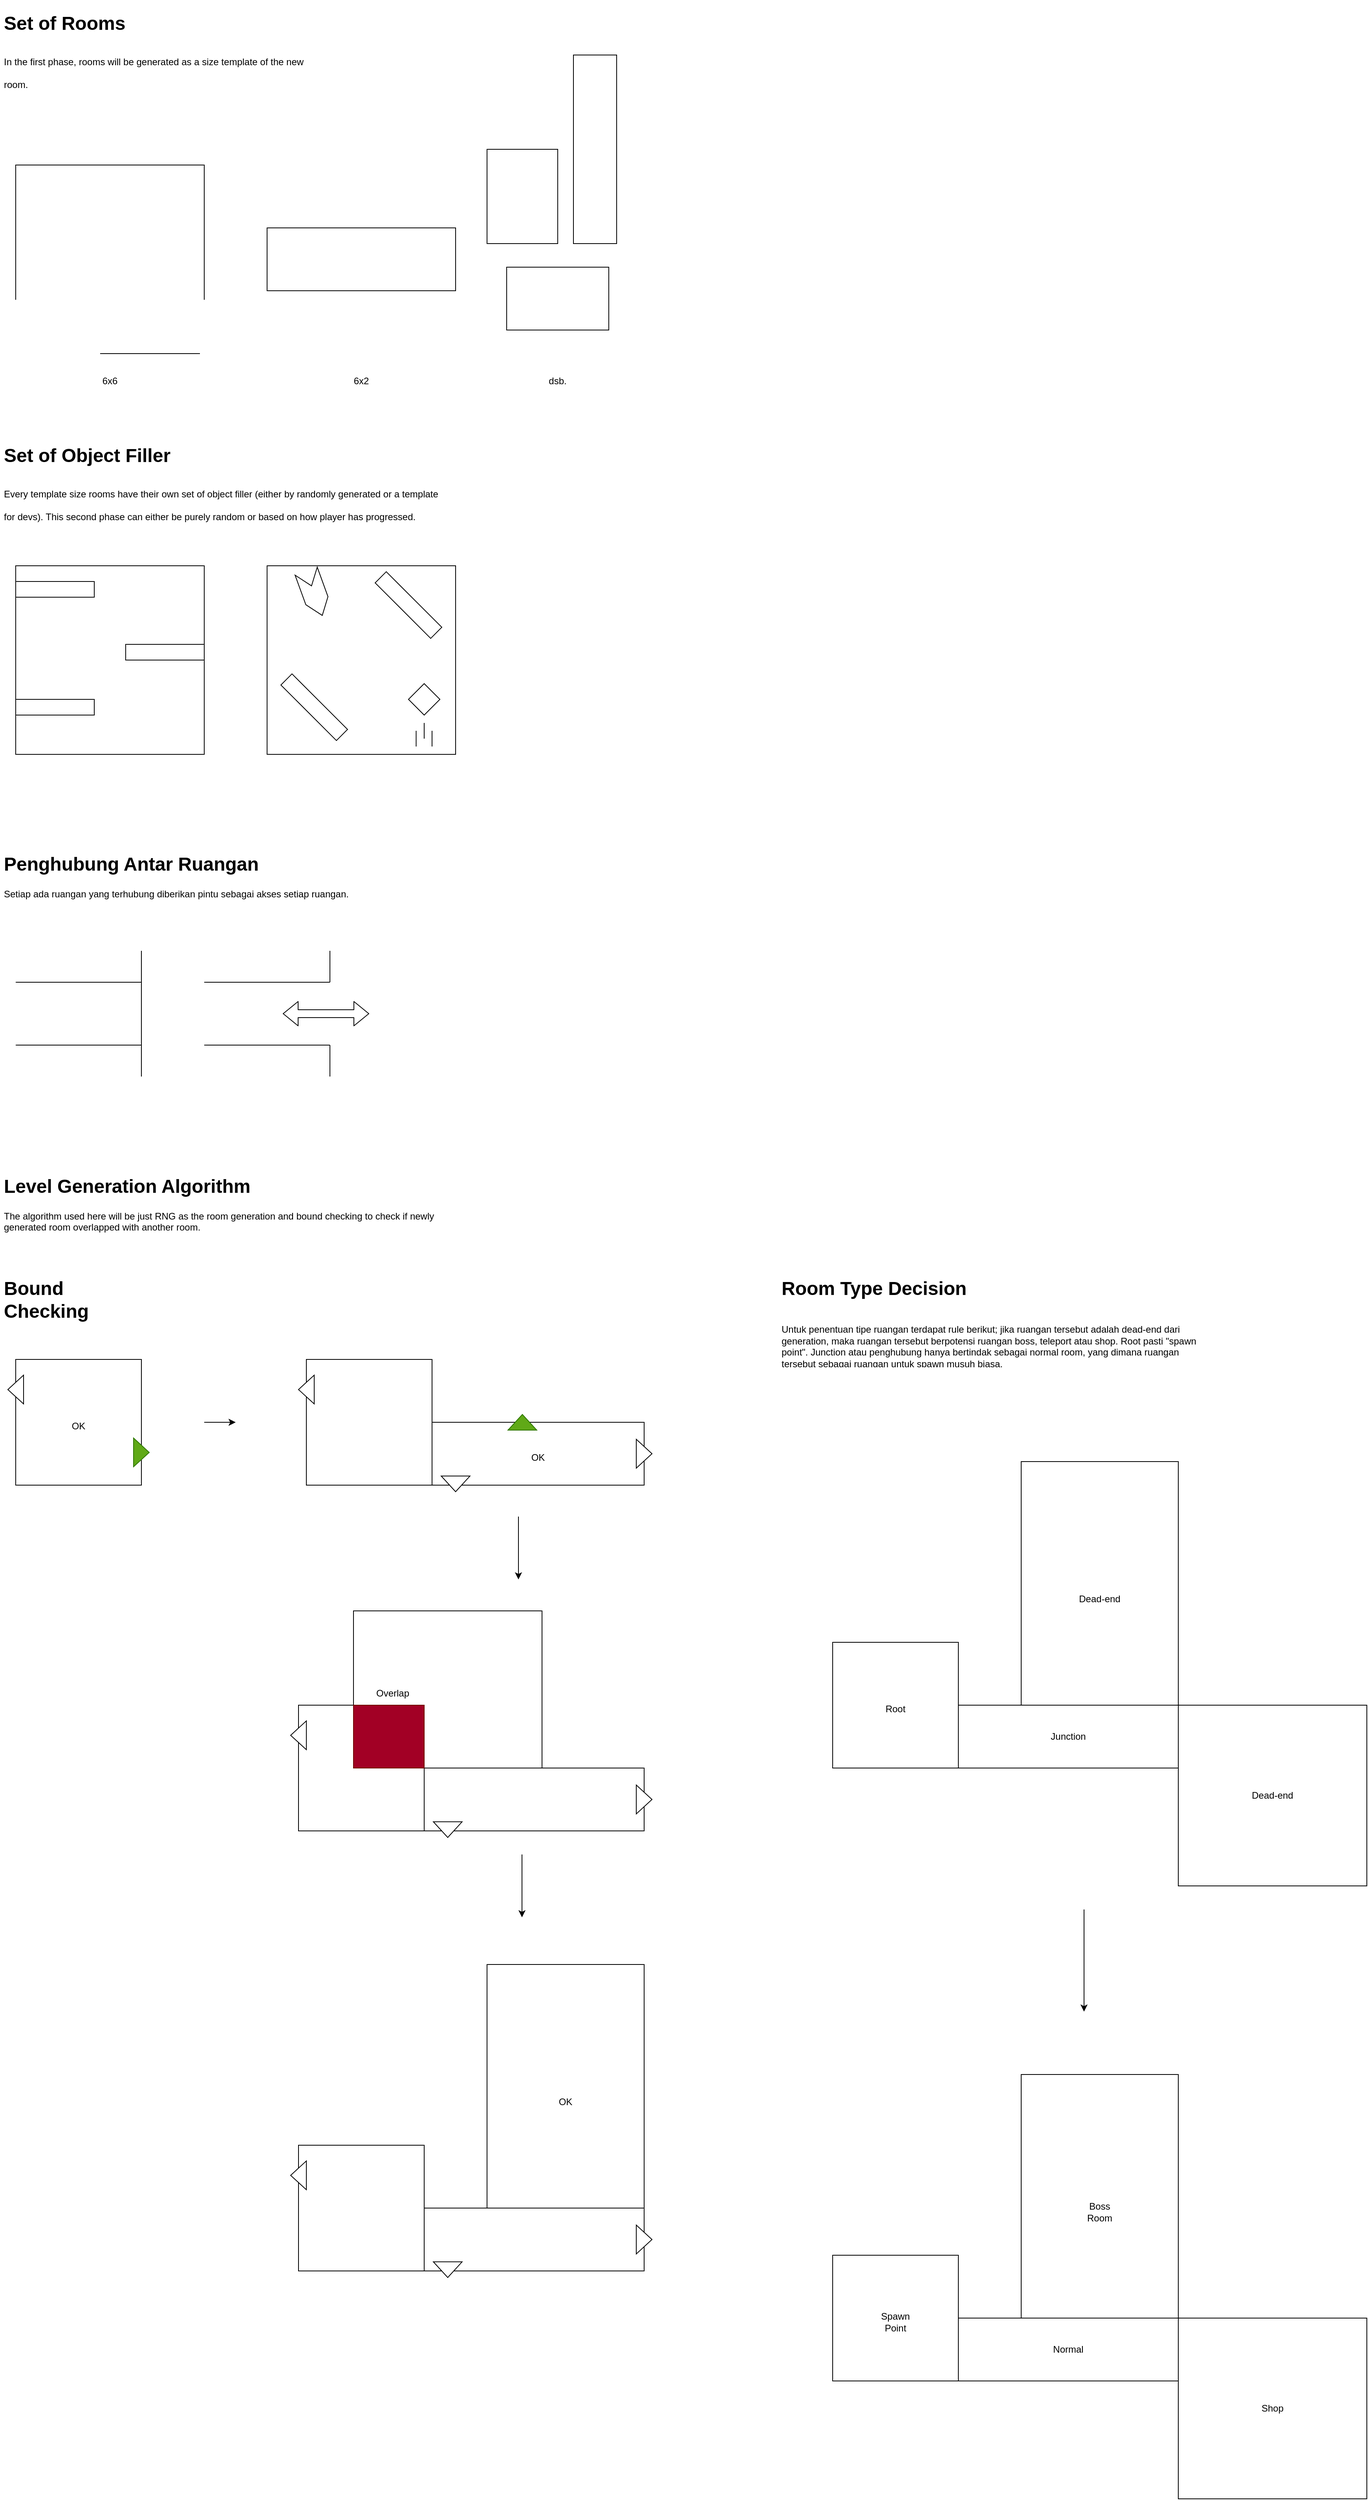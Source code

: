 <mxfile>
    <diagram id="C0MxbLPtkVUku916aWTQ" name="Page-1">
        <mxGraphModel dx="919" dy="819" grid="1" gridSize="10" guides="1" tooltips="1" connect="1" arrows="1" fold="1" page="1" pageScale="1" pageWidth="850" pageHeight="1100" math="0" shadow="0">
            <root>
                <mxCell id="0"/>
                <mxCell id="1" parent="0"/>
                <mxCell id="2" value="" style="rounded=0;whiteSpace=wrap;html=1;" parent="1" vertex="1">
                    <mxGeometry x="80" y="240" width="240" height="240" as="geometry"/>
                </mxCell>
                <mxCell id="3" value="&lt;h1&gt;&lt;span style=&quot;background-color: initial;&quot;&gt;Set of Rooms&lt;/span&gt;&lt;/h1&gt;&lt;h1&gt;&lt;span style=&quot;font-size: 12px; font-weight: 400;&quot;&gt;In the first phase, rooms will be generated as a size template of the new room.&lt;/span&gt;&lt;/h1&gt;" style="text;html=1;strokeColor=none;fillColor=none;spacing=5;spacingTop=-20;whiteSpace=wrap;overflow=hidden;rounded=0;" parent="1" vertex="1">
                    <mxGeometry x="60" y="40" width="410" height="120" as="geometry"/>
                </mxCell>
                <mxCell id="4" value="" style="rounded=0;whiteSpace=wrap;html=1;" parent="1" vertex="1">
                    <mxGeometry x="400" y="320" width="240" height="80" as="geometry"/>
                </mxCell>
                <mxCell id="5" value="6x6" style="text;html=1;strokeColor=none;fillColor=none;align=center;verticalAlign=middle;whiteSpace=wrap;rounded=0;" parent="1" vertex="1">
                    <mxGeometry x="170" y="500" width="60" height="30" as="geometry"/>
                </mxCell>
                <mxCell id="6" value="6x2" style="text;html=1;strokeColor=none;fillColor=none;align=center;verticalAlign=middle;whiteSpace=wrap;rounded=0;" parent="1" vertex="1">
                    <mxGeometry x="490" y="500" width="60" height="30" as="geometry"/>
                </mxCell>
                <mxCell id="8" value="dsb." style="text;html=1;strokeColor=none;fillColor=none;align=center;verticalAlign=middle;whiteSpace=wrap;rounded=0;" parent="1" vertex="1">
                    <mxGeometry x="740" y="500" width="60" height="30" as="geometry"/>
                </mxCell>
                <mxCell id="9" value="" style="rounded=0;whiteSpace=wrap;html=1;" parent="1" vertex="1">
                    <mxGeometry x="680" y="220" width="90" height="120" as="geometry"/>
                </mxCell>
                <mxCell id="10" value="" style="rounded=0;whiteSpace=wrap;html=1;" parent="1" vertex="1">
                    <mxGeometry x="705" y="370" width="130" height="80" as="geometry"/>
                </mxCell>
                <mxCell id="11" value="" style="rounded=0;whiteSpace=wrap;html=1;" parent="1" vertex="1">
                    <mxGeometry x="790" y="100" width="55" height="240" as="geometry"/>
                </mxCell>
                <mxCell id="13" value="&lt;h1&gt;&lt;span style=&quot;background-color: initial;&quot;&gt;Set of Object Filler&lt;/span&gt;&lt;/h1&gt;&lt;h1&gt;&lt;span style=&quot;background-color: initial; font-size: 12px; font-weight: normal;&quot;&gt;Every template size rooms have their own set of object filler (either by randomly generated or a template for devs). This second phase can either be purely random or based on how player has progressed.&lt;/span&gt;&lt;/h1&gt;" style="text;html=1;strokeColor=none;fillColor=none;spacing=5;spacingTop=-20;whiteSpace=wrap;overflow=hidden;rounded=0;" parent="1" vertex="1">
                    <mxGeometry x="60" y="590" width="570" height="120" as="geometry"/>
                </mxCell>
                <mxCell id="14" value="" style="rounded=0;whiteSpace=wrap;html=1;" parent="1" vertex="1">
                    <mxGeometry x="80" y="750" width="240" height="240" as="geometry"/>
                </mxCell>
                <mxCell id="15" value="" style="rounded=0;whiteSpace=wrap;html=1;" parent="1" vertex="1">
                    <mxGeometry x="400" y="750" width="240" height="240" as="geometry"/>
                </mxCell>
                <mxCell id="16" value="" style="rounded=0;whiteSpace=wrap;html=1;" parent="1" vertex="1">
                    <mxGeometry x="80" y="920" width="100" height="20" as="geometry"/>
                </mxCell>
                <mxCell id="17" value="" style="rounded=0;whiteSpace=wrap;html=1;" parent="1" vertex="1">
                    <mxGeometry x="220" y="850" width="100" height="20" as="geometry"/>
                </mxCell>
                <mxCell id="18" value="" style="rounded=0;whiteSpace=wrap;html=1;" parent="1" vertex="1">
                    <mxGeometry x="80" y="770" width="100" height="20" as="geometry"/>
                </mxCell>
                <mxCell id="19" value="" style="rounded=0;whiteSpace=wrap;html=1;rotation=45;" parent="1" vertex="1">
                    <mxGeometry x="410" y="920" width="100" height="20" as="geometry"/>
                </mxCell>
                <mxCell id="20" value="" style="rounded=0;whiteSpace=wrap;html=1;rotation=45;" parent="1" vertex="1">
                    <mxGeometry x="530" y="790" width="100" height="20" as="geometry"/>
                </mxCell>
                <mxCell id="22" value="" style="shape=step;perimeter=stepPerimeter;whiteSpace=wrap;html=1;fixedSize=1;rotation=70;" parent="1" vertex="1">
                    <mxGeometry x="430" y="770" width="60" height="30" as="geometry"/>
                </mxCell>
                <mxCell id="23" value="" style="rhombus;whiteSpace=wrap;html=1;" parent="1" vertex="1">
                    <mxGeometry x="580" y="900" width="40" height="40" as="geometry"/>
                </mxCell>
                <mxCell id="24" value="" style="endArrow=none;html=1;" parent="1" edge="1">
                    <mxGeometry width="50" height="50" relative="1" as="geometry">
                        <mxPoint x="600" y="950" as="sourcePoint"/>
                        <mxPoint x="600" y="970" as="targetPoint"/>
                    </mxGeometry>
                </mxCell>
                <mxCell id="25" value="" style="endArrow=none;html=1;" parent="1" edge="1">
                    <mxGeometry width="50" height="50" relative="1" as="geometry">
                        <mxPoint x="610" y="960" as="sourcePoint"/>
                        <mxPoint x="610" y="980" as="targetPoint"/>
                    </mxGeometry>
                </mxCell>
                <mxCell id="26" value="" style="endArrow=none;html=1;" parent="1" edge="1">
                    <mxGeometry width="50" height="50" relative="1" as="geometry">
                        <mxPoint x="589.75" y="960" as="sourcePoint"/>
                        <mxPoint x="589.75" y="980" as="targetPoint"/>
                    </mxGeometry>
                </mxCell>
                <mxCell id="27" value="&lt;h1&gt;Penghubung Antar Ruangan&lt;/h1&gt;&lt;div&gt;Setiap ada ruangan yang terhubung diberikan pintu sebagai akses setiap ruangan.&lt;/div&gt;" style="text;html=1;strokeColor=none;fillColor=none;spacing=5;spacingTop=-20;whiteSpace=wrap;overflow=hidden;rounded=0;" parent="1" vertex="1">
                    <mxGeometry x="60" y="1110" width="570" height="120" as="geometry"/>
                </mxCell>
                <mxCell id="28" value="" style="endArrow=none;html=1;" parent="1" edge="1">
                    <mxGeometry width="50" height="50" relative="1" as="geometry">
                        <mxPoint x="240" y="1400" as="sourcePoint"/>
                        <mxPoint x="240" y="1240" as="targetPoint"/>
                    </mxGeometry>
                </mxCell>
                <mxCell id="29" value="" style="endArrow=none;html=1;" parent="1" edge="1">
                    <mxGeometry width="50" height="50" relative="1" as="geometry">
                        <mxPoint x="80" y="1280" as="sourcePoint"/>
                        <mxPoint x="240" y="1280" as="targetPoint"/>
                    </mxGeometry>
                </mxCell>
                <mxCell id="30" value="" style="endArrow=none;html=1;" parent="1" edge="1">
                    <mxGeometry width="50" height="50" relative="1" as="geometry">
                        <mxPoint x="80" y="1360.0" as="sourcePoint"/>
                        <mxPoint x="240" y="1360.0" as="targetPoint"/>
                    </mxGeometry>
                </mxCell>
                <mxCell id="31" value="" style="endArrow=none;html=1;" parent="1" edge="1">
                    <mxGeometry width="50" height="50" relative="1" as="geometry">
                        <mxPoint x="480" y="1280" as="sourcePoint"/>
                        <mxPoint x="480" y="1240" as="targetPoint"/>
                    </mxGeometry>
                </mxCell>
                <mxCell id="32" value="" style="endArrow=none;html=1;" parent="1" edge="1">
                    <mxGeometry width="50" height="50" relative="1" as="geometry">
                        <mxPoint x="320" y="1280" as="sourcePoint"/>
                        <mxPoint x="480" y="1280" as="targetPoint"/>
                    </mxGeometry>
                </mxCell>
                <mxCell id="33" value="" style="endArrow=none;html=1;" parent="1" edge="1">
                    <mxGeometry width="50" height="50" relative="1" as="geometry">
                        <mxPoint x="320" y="1360" as="sourcePoint"/>
                        <mxPoint x="480" y="1360" as="targetPoint"/>
                    </mxGeometry>
                </mxCell>
                <mxCell id="37" value="" style="endArrow=none;html=1;" parent="1" edge="1">
                    <mxGeometry width="50" height="50" relative="1" as="geometry">
                        <mxPoint x="480" y="1400.0" as="sourcePoint"/>
                        <mxPoint x="480" y="1360.0" as="targetPoint"/>
                    </mxGeometry>
                </mxCell>
                <mxCell id="42" value="" style="shape=flexArrow;endArrow=classic;startArrow=classic;html=1;" parent="1" edge="1">
                    <mxGeometry width="100" height="100" relative="1" as="geometry">
                        <mxPoint x="420" y="1320" as="sourcePoint"/>
                        <mxPoint x="530" y="1320" as="targetPoint"/>
                    </mxGeometry>
                </mxCell>
                <mxCell id="43" value="&lt;h1&gt;Level Generation Algorithm&lt;/h1&gt;&lt;div&gt;The algorithm used here will be just RNG as the room generation and bound checking to check if newly generated room overlapped with another room.&lt;/div&gt;" style="text;html=1;strokeColor=none;fillColor=none;spacing=5;spacingTop=-20;whiteSpace=wrap;overflow=hidden;rounded=0;" parent="1" vertex="1">
                    <mxGeometry x="60" y="1520" width="570" height="120" as="geometry"/>
                </mxCell>
                <mxCell id="44" value="" style="rounded=0;whiteSpace=wrap;html=1;" parent="1" vertex="1">
                    <mxGeometry x="80" y="1760" width="160" height="160" as="geometry"/>
                </mxCell>
                <mxCell id="45" value="&lt;h1&gt;Bound Checking&lt;/h1&gt;" style="text;html=1;strokeColor=none;fillColor=none;spacing=5;spacingTop=-20;whiteSpace=wrap;overflow=hidden;rounded=0;" parent="1" vertex="1">
                    <mxGeometry x="60" y="1650" width="190" height="120" as="geometry"/>
                </mxCell>
                <mxCell id="46" value="" style="triangle;whiteSpace=wrap;html=1;fillColor=#60a917;fontColor=#ffffff;strokeColor=#2D7600;" parent="1" vertex="1">
                    <mxGeometry x="230" y="1860" width="20" height="36.67" as="geometry"/>
                </mxCell>
                <mxCell id="48" value="" style="triangle;whiteSpace=wrap;html=1;rotation=-180;" parent="1" vertex="1">
                    <mxGeometry x="70" y="1780" width="20" height="36.67" as="geometry"/>
                </mxCell>
                <mxCell id="50" value="" style="rounded=0;whiteSpace=wrap;html=1;" parent="1" vertex="1">
                    <mxGeometry x="450" y="1760" width="160" height="160" as="geometry"/>
                </mxCell>
                <mxCell id="52" value="" style="triangle;whiteSpace=wrap;html=1;rotation=-180;" parent="1" vertex="1">
                    <mxGeometry x="440" y="1780" width="20" height="36.67" as="geometry"/>
                </mxCell>
                <mxCell id="53" value="" style="endArrow=classic;html=1;" parent="1" edge="1">
                    <mxGeometry width="50" height="50" relative="1" as="geometry">
                        <mxPoint x="320" y="1840" as="sourcePoint"/>
                        <mxPoint x="360" y="1840" as="targetPoint"/>
                    </mxGeometry>
                </mxCell>
                <mxCell id="54" value="" style="rounded=0;whiteSpace=wrap;html=1;" parent="1" vertex="1">
                    <mxGeometry x="610" y="1840" width="270" height="80" as="geometry"/>
                </mxCell>
                <mxCell id="55" value="" style="triangle;whiteSpace=wrap;html=1;rotation=90;" parent="1" vertex="1">
                    <mxGeometry x="630" y="1900" width="20" height="36.67" as="geometry"/>
                </mxCell>
                <mxCell id="56" value="" style="triangle;whiteSpace=wrap;html=1;fillColor=#60a917;fontColor=#ffffff;strokeColor=#2D7600;rotation=-90;" parent="1" vertex="1">
                    <mxGeometry x="715" y="1821.67" width="20" height="36.67" as="geometry"/>
                </mxCell>
                <mxCell id="57" value="" style="triangle;whiteSpace=wrap;html=1;rotation=0;" parent="1" vertex="1">
                    <mxGeometry x="870" y="1861.67" width="20" height="36.67" as="geometry"/>
                </mxCell>
                <mxCell id="58" value="" style="endArrow=classic;html=1;" parent="1" edge="1">
                    <mxGeometry width="50" height="50" relative="1" as="geometry">
                        <mxPoint x="720" y="1960" as="sourcePoint"/>
                        <mxPoint x="720" y="2040" as="targetPoint"/>
                    </mxGeometry>
                </mxCell>
                <mxCell id="59" value="" style="rounded=0;whiteSpace=wrap;html=1;" parent="1" vertex="1">
                    <mxGeometry x="440" y="2200" width="160" height="160" as="geometry"/>
                </mxCell>
                <mxCell id="60" value="" style="triangle;whiteSpace=wrap;html=1;rotation=-180;" parent="1" vertex="1">
                    <mxGeometry x="430" y="2220" width="20" height="36.67" as="geometry"/>
                </mxCell>
                <mxCell id="61" value="" style="rounded=0;whiteSpace=wrap;html=1;" parent="1" vertex="1">
                    <mxGeometry x="600" y="2280" width="280" height="80" as="geometry"/>
                </mxCell>
                <mxCell id="62" value="" style="triangle;whiteSpace=wrap;html=1;rotation=90;" parent="1" vertex="1">
                    <mxGeometry x="620" y="2340" width="20" height="36.67" as="geometry"/>
                </mxCell>
                <mxCell id="64" value="" style="triangle;whiteSpace=wrap;html=1;rotation=0;" parent="1" vertex="1">
                    <mxGeometry x="870" y="2301.66" width="20" height="36.67" as="geometry"/>
                </mxCell>
                <mxCell id="65" value="" style="rounded=0;whiteSpace=wrap;html=1;" parent="1" vertex="1">
                    <mxGeometry x="510" y="2080" width="240" height="200" as="geometry"/>
                </mxCell>
                <mxCell id="67" value="" style="rounded=0;whiteSpace=wrap;html=1;fillColor=#a20025;fontColor=#ffffff;strokeColor=#6F0000;" parent="1" vertex="1">
                    <mxGeometry x="510" y="2200" width="90" height="80" as="geometry"/>
                </mxCell>
                <mxCell id="68" value="Overlap" style="text;html=1;strokeColor=none;fillColor=none;align=center;verticalAlign=middle;whiteSpace=wrap;rounded=0;" parent="1" vertex="1">
                    <mxGeometry x="530" y="2170" width="60" height="30" as="geometry"/>
                </mxCell>
                <mxCell id="69" value="" style="endArrow=classic;html=1;" parent="1" edge="1">
                    <mxGeometry width="50" height="50" relative="1" as="geometry">
                        <mxPoint x="724.5" y="2390" as="sourcePoint"/>
                        <mxPoint x="724.5" y="2470" as="targetPoint"/>
                    </mxGeometry>
                </mxCell>
                <mxCell id="71" value="" style="rounded=0;whiteSpace=wrap;html=1;" parent="1" vertex="1">
                    <mxGeometry x="440" y="2760" width="160" height="160" as="geometry"/>
                </mxCell>
                <mxCell id="72" value="" style="triangle;whiteSpace=wrap;html=1;rotation=-180;" parent="1" vertex="1">
                    <mxGeometry x="430" y="2780" width="20" height="36.67" as="geometry"/>
                </mxCell>
                <mxCell id="73" value="" style="rounded=0;whiteSpace=wrap;html=1;" parent="1" vertex="1">
                    <mxGeometry x="600" y="2840" width="280" height="80" as="geometry"/>
                </mxCell>
                <mxCell id="74" value="" style="triangle;whiteSpace=wrap;html=1;rotation=90;" parent="1" vertex="1">
                    <mxGeometry x="620" y="2900" width="20" height="36.67" as="geometry"/>
                </mxCell>
                <mxCell id="76" value="" style="triangle;whiteSpace=wrap;html=1;rotation=0;" parent="1" vertex="1">
                    <mxGeometry x="870" y="2861.66" width="20" height="36.67" as="geometry"/>
                </mxCell>
                <mxCell id="77" value="" style="rounded=0;whiteSpace=wrap;html=1;" parent="1" vertex="1">
                    <mxGeometry x="680" y="2530" width="200" height="310" as="geometry"/>
                </mxCell>
                <mxCell id="78" value="OK" style="text;html=1;strokeColor=none;fillColor=none;align=center;verticalAlign=middle;whiteSpace=wrap;rounded=0;" parent="1" vertex="1">
                    <mxGeometry x="750" y="2690" width="60" height="30" as="geometry"/>
                </mxCell>
                <mxCell id="79" value="OK" style="text;html=1;strokeColor=none;fillColor=none;align=center;verticalAlign=middle;whiteSpace=wrap;rounded=0;" parent="1" vertex="1">
                    <mxGeometry x="715" y="1870" width="60" height="30" as="geometry"/>
                </mxCell>
                <mxCell id="80" value="OK" style="text;html=1;strokeColor=none;fillColor=none;align=center;verticalAlign=middle;whiteSpace=wrap;rounded=0;" parent="1" vertex="1">
                    <mxGeometry x="130" y="1830" width="60" height="30" as="geometry"/>
                </mxCell>
                <mxCell id="83" value="&lt;h1&gt;Room Type Decision&lt;/h1&gt;&lt;div&gt;&lt;br&gt;&lt;/div&gt;&lt;div&gt;Untuk penentuan tipe ruangan terdapat rule berikut; jika ruangan tersebut adalah dead-end dari generation, maka ruangan tersebut berpotensi ruangan boss, teleport atau shop. Root pasti &quot;spawn point&quot;. Junction atau penghubung hanya bertindak sebagai normal room, yang dimana ruangan tersebut sebagai ruangan untuk spawn musuh biasa.&lt;/div&gt;" style="text;html=1;strokeColor=none;fillColor=none;spacing=5;spacingTop=-20;whiteSpace=wrap;overflow=hidden;rounded=0;" parent="1" vertex="1">
                    <mxGeometry x="1050" y="1650" width="560" height="120" as="geometry"/>
                </mxCell>
                <mxCell id="84" value="" style="rounded=0;whiteSpace=wrap;html=1;" parent="1" vertex="1">
                    <mxGeometry x="1120" y="2120" width="160" height="160" as="geometry"/>
                </mxCell>
                <mxCell id="86" value="" style="rounded=0;whiteSpace=wrap;html=1;" parent="1" vertex="1">
                    <mxGeometry x="1280" y="2200" width="280" height="80" as="geometry"/>
                </mxCell>
                <mxCell id="89" value="" style="rounded=0;whiteSpace=wrap;html=1;" parent="1" vertex="1">
                    <mxGeometry x="1360" y="1890" width="200" height="310" as="geometry"/>
                </mxCell>
                <mxCell id="91" value="" style="rounded=0;whiteSpace=wrap;html=1;" parent="1" vertex="1">
                    <mxGeometry x="1560" y="2200" width="240" height="230" as="geometry"/>
                </mxCell>
                <mxCell id="92" value="Root" style="text;html=1;strokeColor=none;fillColor=none;align=center;verticalAlign=middle;whiteSpace=wrap;rounded=0;" parent="1" vertex="1">
                    <mxGeometry x="1170" y="2190" width="60" height="30" as="geometry"/>
                </mxCell>
                <mxCell id="93" value="Junction" style="text;html=1;strokeColor=none;fillColor=none;align=center;verticalAlign=middle;whiteSpace=wrap;rounded=0;" parent="1" vertex="1">
                    <mxGeometry x="1390" y="2225" width="60" height="30" as="geometry"/>
                </mxCell>
                <mxCell id="94" value="Dead-end" style="text;html=1;strokeColor=none;fillColor=none;align=center;verticalAlign=middle;whiteSpace=wrap;rounded=0;" parent="1" vertex="1">
                    <mxGeometry x="1650" y="2300" width="60" height="30" as="geometry"/>
                </mxCell>
                <mxCell id="95" value="Dead-end" style="text;html=1;strokeColor=none;fillColor=none;align=center;verticalAlign=middle;whiteSpace=wrap;rounded=0;" parent="1" vertex="1">
                    <mxGeometry x="1430" y="2050" width="60" height="30" as="geometry"/>
                </mxCell>
                <mxCell id="96" value="" style="rounded=0;whiteSpace=wrap;html=1;" parent="1" vertex="1">
                    <mxGeometry x="1120" y="2900" width="160" height="160" as="geometry"/>
                </mxCell>
                <mxCell id="97" value="" style="rounded=0;whiteSpace=wrap;html=1;" parent="1" vertex="1">
                    <mxGeometry x="1280" y="2980" width="280" height="80" as="geometry"/>
                </mxCell>
                <mxCell id="98" value="" style="rounded=0;whiteSpace=wrap;html=1;" parent="1" vertex="1">
                    <mxGeometry x="1360" y="2670" width="200" height="310" as="geometry"/>
                </mxCell>
                <mxCell id="99" value="" style="rounded=0;whiteSpace=wrap;html=1;" parent="1" vertex="1">
                    <mxGeometry x="1560" y="2980" width="240" height="230" as="geometry"/>
                </mxCell>
                <mxCell id="100" value="Spawn Point" style="text;html=1;strokeColor=none;fillColor=none;align=center;verticalAlign=middle;whiteSpace=wrap;rounded=0;" parent="1" vertex="1">
                    <mxGeometry x="1170" y="2970" width="60" height="30" as="geometry"/>
                </mxCell>
                <mxCell id="101" value="Normal" style="text;html=1;strokeColor=none;fillColor=none;align=center;verticalAlign=middle;whiteSpace=wrap;rounded=0;" parent="1" vertex="1">
                    <mxGeometry x="1390" y="3005" width="60" height="30" as="geometry"/>
                </mxCell>
                <mxCell id="102" value="Shop" style="text;html=1;strokeColor=none;fillColor=none;align=center;verticalAlign=middle;whiteSpace=wrap;rounded=0;" parent="1" vertex="1">
                    <mxGeometry x="1650" y="3080" width="60" height="30" as="geometry"/>
                </mxCell>
                <mxCell id="103" value="Boss Room" style="text;html=1;strokeColor=none;fillColor=none;align=center;verticalAlign=middle;whiteSpace=wrap;rounded=0;" parent="1" vertex="1">
                    <mxGeometry x="1430" y="2830" width="60" height="30" as="geometry"/>
                </mxCell>
                <mxCell id="105" value="" style="endArrow=classic;html=1;" parent="1" edge="1">
                    <mxGeometry width="50" height="50" relative="1" as="geometry">
                        <mxPoint x="1440" y="2460" as="sourcePoint"/>
                        <mxPoint x="1440" y="2590" as="targetPoint"/>
                    </mxGeometry>
                </mxCell>
            </root>
        </mxGraphModel>
    </diagram>
</mxfile>